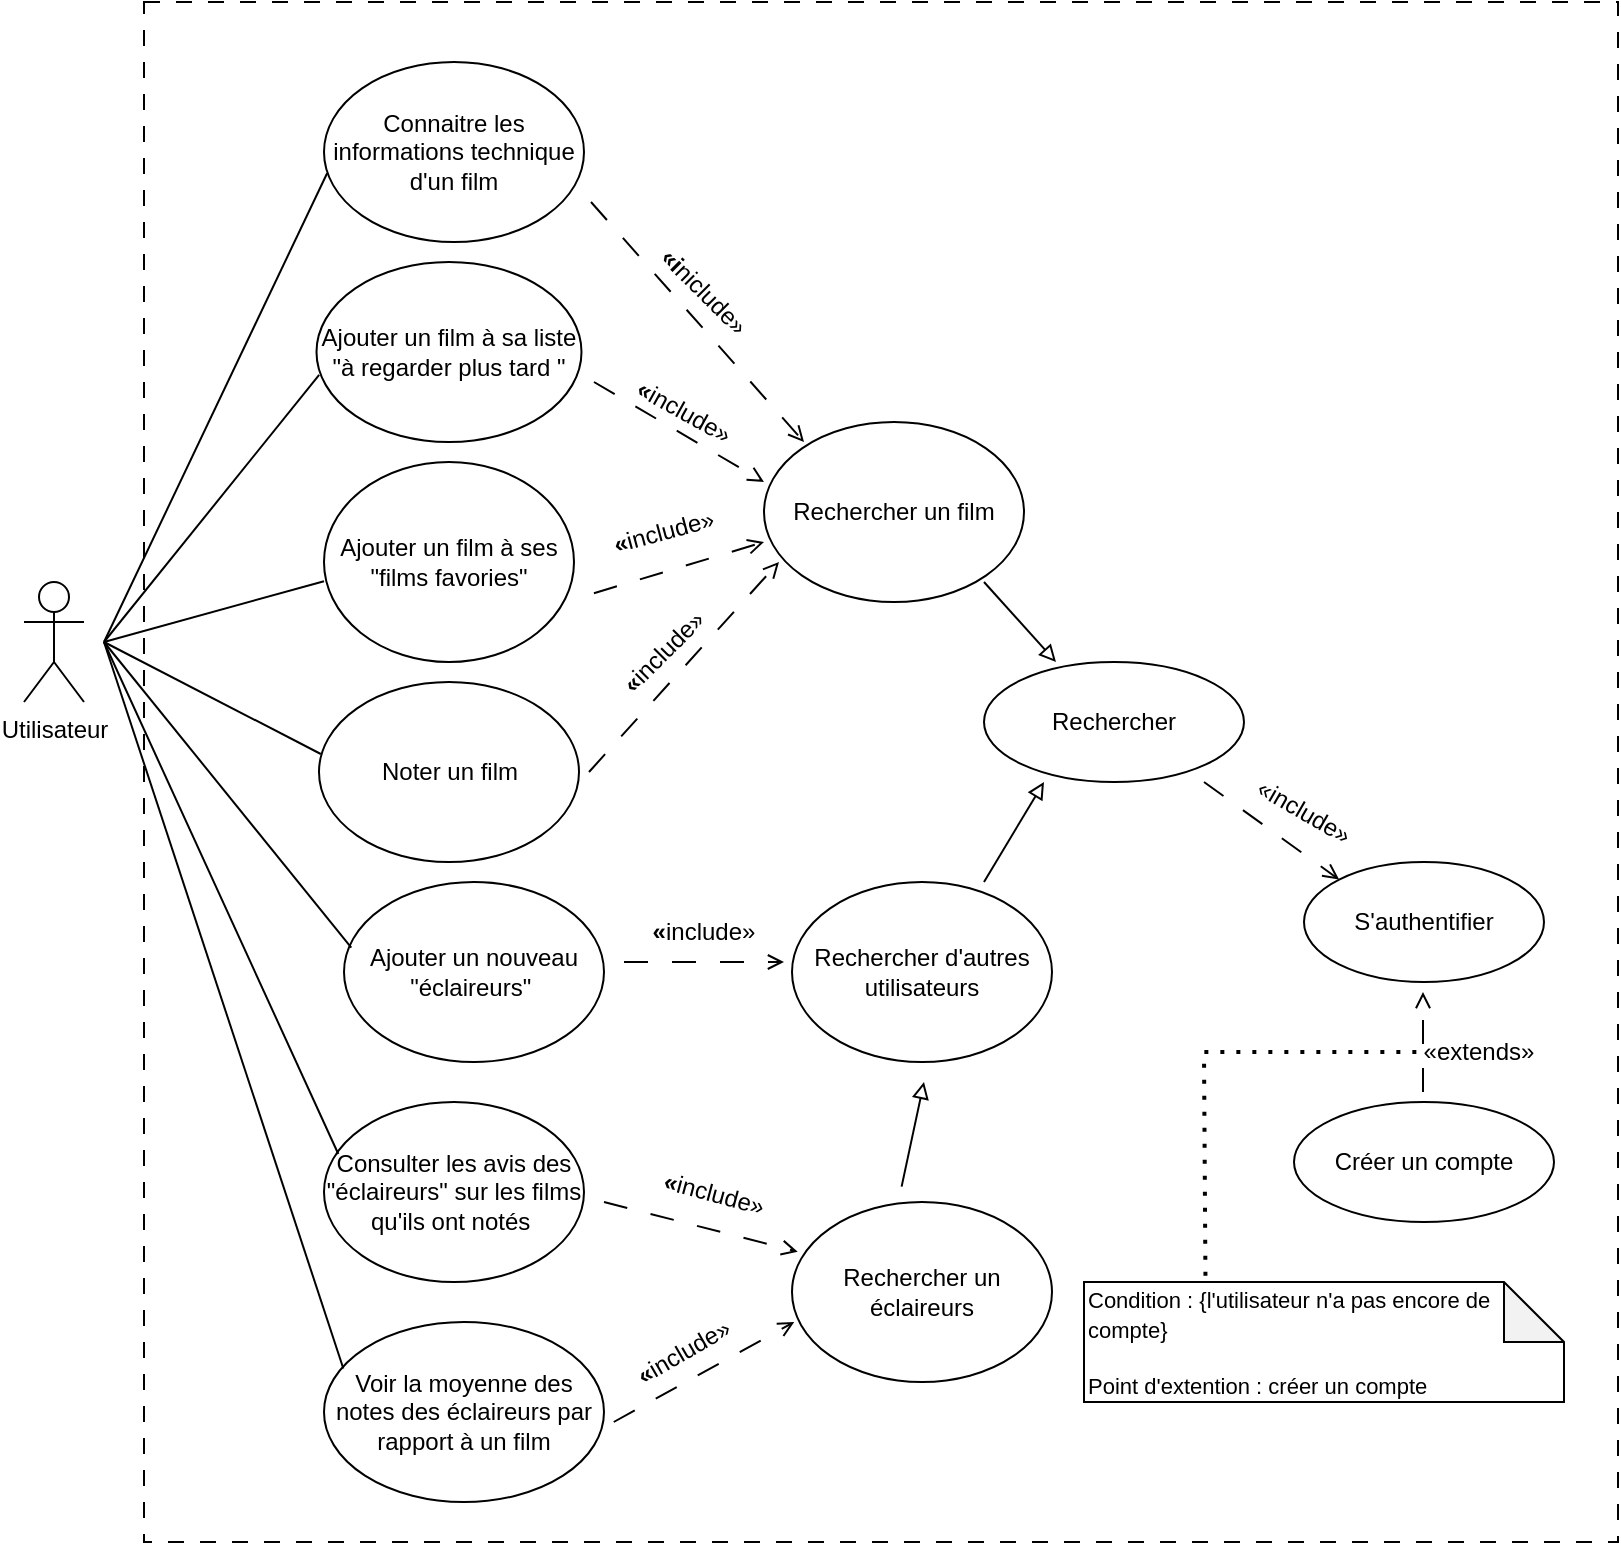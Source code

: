 <mxfile version="24.7.17">
  <diagram name="Page-1" id="VrH6cMHvCVDEhrqtHkwV">
    <mxGraphModel dx="1036" dy="1783" grid="1" gridSize="10" guides="1" tooltips="1" connect="1" arrows="1" fold="1" page="1" pageScale="1" pageWidth="827" pageHeight="1169" math="0" shadow="0">
      <root>
        <mxCell id="0" />
        <mxCell id="1" parent="0" />
        <mxCell id="nn7kCt6rPqkaCFHMMwmE-2" value="" style="rounded=0;whiteSpace=wrap;html=1;dashed=1;dashPattern=8 8;" parent="1" vertex="1">
          <mxGeometry x="90" y="-90" width="737" height="770" as="geometry" />
        </mxCell>
        <mxCell id="nn7kCt6rPqkaCFHMMwmE-3" value="Connaitre les informations technique d&#39;un film" style="ellipse;whiteSpace=wrap;html=1;" parent="1" vertex="1">
          <mxGeometry x="180" y="-60" width="130" height="90" as="geometry" />
        </mxCell>
        <mxCell id="nn7kCt6rPqkaCFHMMwmE-4" value="Noter un film" style="ellipse;whiteSpace=wrap;html=1;" parent="1" vertex="1">
          <mxGeometry x="177.5" y="250" width="130" height="90" as="geometry" />
        </mxCell>
        <mxCell id="nn7kCt6rPqkaCFHMMwmE-5" value="Consulter les avis des &quot;éclaireurs&quot; sur les films qu&#39;ils ont notés&amp;nbsp;" style="ellipse;whiteSpace=wrap;html=1;" parent="1" vertex="1">
          <mxGeometry x="180" y="460" width="130" height="90" as="geometry" />
        </mxCell>
        <mxCell id="nn7kCt6rPqkaCFHMMwmE-6" value="Rechercher un film" style="ellipse;whiteSpace=wrap;html=1;" parent="1" vertex="1">
          <mxGeometry x="400" y="120" width="130" height="90" as="geometry" />
        </mxCell>
        <mxCell id="nn7kCt6rPqkaCFHMMwmE-10" value="S&#39;authentifier" style="ellipse;whiteSpace=wrap;html=1;" parent="1" vertex="1">
          <mxGeometry x="670" y="340" width="120" height="60" as="geometry" />
        </mxCell>
        <mxCell id="nn7kCt6rPqkaCFHMMwmE-12" value="Ajouter un nouveau &quot;éclaireurs&quot;&amp;nbsp;" style="ellipse;whiteSpace=wrap;html=1;" parent="1" vertex="1">
          <mxGeometry x="190" y="350" width="130" height="90" as="geometry" />
        </mxCell>
        <mxCell id="Fjddjj9d4KbrgobwnhHL-3" value="Voir la moyenne des notes des éclaireurs par rapport à un film" style="ellipse;whiteSpace=wrap;html=1;" parent="1" vertex="1">
          <mxGeometry x="180" y="570" width="140" height="90" as="geometry" />
        </mxCell>
        <mxCell id="Fjddjj9d4KbrgobwnhHL-10" value="Ajouter un film à ses &quot;films favories&quot;" style="ellipse;whiteSpace=wrap;html=1;" parent="1" vertex="1">
          <mxGeometry x="180" y="140" width="125" height="100" as="geometry" />
        </mxCell>
        <mxCell id="Fjddjj9d4KbrgobwnhHL-14" value="Rechercher d&#39;autres utilisateurs" style="ellipse;whiteSpace=wrap;html=1;" parent="1" vertex="1">
          <mxGeometry x="414" y="350" width="130" height="90" as="geometry" />
        </mxCell>
        <mxCell id="Fjddjj9d4KbrgobwnhHL-20" value="Ajouter un film à sa liste &quot;à regarder plus tard &quot;" style="ellipse;whiteSpace=wrap;html=1;" parent="1" vertex="1">
          <mxGeometry x="176.25" y="40" width="132.5" height="90" as="geometry" />
        </mxCell>
        <mxCell id="i5Tq3qHVIuuWYWNGPW3--8" value="" style="endArrow=open;html=1;rounded=0;dashed=1;dashPattern=12 12;endFill=0;" edge="1" parent="1">
          <mxGeometry width="50" height="50" relative="1" as="geometry">
            <mxPoint x="315" y="100" as="sourcePoint" />
            <mxPoint x="400" y="150" as="targetPoint" />
          </mxGeometry>
        </mxCell>
        <mxCell id="i5Tq3qHVIuuWYWNGPW3--11" value="" style="endArrow=open;html=1;rounded=0;dashed=1;dashPattern=12 12;endFill=0;" edge="1" parent="1">
          <mxGeometry width="50" height="50" relative="1" as="geometry">
            <mxPoint x="313.5" y="10.01" as="sourcePoint" />
            <mxPoint x="420" y="130" as="targetPoint" />
          </mxGeometry>
        </mxCell>
        <mxCell id="i5Tq3qHVIuuWYWNGPW3--12" value="&lt;strong&gt;«i&lt;/strong&gt;niclude»" style="text;html=1;align=center;verticalAlign=middle;whiteSpace=wrap;rounded=0;rotation=45;" vertex="1" parent="1">
          <mxGeometry x="340" y="40" width="60" height="30" as="geometry" />
        </mxCell>
        <mxCell id="i5Tq3qHVIuuWYWNGPW3--14" value="" style="endArrow=open;html=1;rounded=0;dashed=1;dashPattern=12 12;endFill=0;" edge="1" parent="1">
          <mxGeometry width="50" height="50" relative="1" as="geometry">
            <mxPoint x="314.96" y="205.62" as="sourcePoint" />
            <mxPoint x="400" y="180" as="targetPoint" />
          </mxGeometry>
        </mxCell>
        <mxCell id="i5Tq3qHVIuuWYWNGPW3--15" value="&lt;strong&gt;«&lt;/strong&gt;include»" style="text;html=1;align=center;verticalAlign=middle;whiteSpace=wrap;rounded=0;rotation=-15;" vertex="1" parent="1">
          <mxGeometry x="320" y="160" width="60" height="30" as="geometry" />
        </mxCell>
        <mxCell id="i5Tq3qHVIuuWYWNGPW3--18" value="" style="endArrow=open;html=1;rounded=0;dashed=1;dashPattern=12 12;endFill=0;exitX=1;exitY=0.5;exitDx=0;exitDy=0;" edge="1" parent="1">
          <mxGeometry width="50" height="50" relative="1" as="geometry">
            <mxPoint x="312.5" y="295" as="sourcePoint" />
            <mxPoint x="407.5" y="190" as="targetPoint" />
          </mxGeometry>
        </mxCell>
        <mxCell id="i5Tq3qHVIuuWYWNGPW3--22" value="&lt;strong&gt;«&lt;/strong&gt;include»" style="text;html=1;align=center;verticalAlign=middle;whiteSpace=wrap;rounded=0;rotation=-45;" vertex="1" parent="1">
          <mxGeometry x="320" y="220" width="60" height="30" as="geometry" />
        </mxCell>
        <mxCell id="i5Tq3qHVIuuWYWNGPW3--23" value="Rechercher" style="ellipse;whiteSpace=wrap;html=1;" vertex="1" parent="1">
          <mxGeometry x="510" y="240" width="130" height="60" as="geometry" />
        </mxCell>
        <mxCell id="i5Tq3qHVIuuWYWNGPW3--24" value="Rechercher un éclaireurs" style="ellipse;whiteSpace=wrap;html=1;" vertex="1" parent="1">
          <mxGeometry x="414" y="510" width="130" height="90" as="geometry" />
        </mxCell>
        <mxCell id="i5Tq3qHVIuuWYWNGPW3--25" value="" style="endArrow=block;html=1;rounded=0;endFill=0;" edge="1" parent="1">
          <mxGeometry width="50" height="50" relative="1" as="geometry">
            <mxPoint x="510" y="200" as="sourcePoint" />
            <mxPoint x="546" y="240" as="targetPoint" />
          </mxGeometry>
        </mxCell>
        <mxCell id="i5Tq3qHVIuuWYWNGPW3--26" value="" style="endArrow=block;html=1;rounded=0;endFill=0;" edge="1" parent="1">
          <mxGeometry width="50" height="50" relative="1" as="geometry">
            <mxPoint x="510" y="350" as="sourcePoint" />
            <mxPoint x="540" y="300" as="targetPoint" />
          </mxGeometry>
        </mxCell>
        <mxCell id="i5Tq3qHVIuuWYWNGPW3--27" value="" style="endArrow=block;html=1;rounded=0;endFill=0;" edge="1" parent="1">
          <mxGeometry width="50" height="50" relative="1" as="geometry">
            <mxPoint x="468.798" y="502.317" as="sourcePoint" />
            <mxPoint x="480" y="450" as="targetPoint" />
          </mxGeometry>
        </mxCell>
        <mxCell id="i5Tq3qHVIuuWYWNGPW3--28" value="" style="endArrow=open;html=1;rounded=0;dashed=1;dashPattern=12 12;endFill=0;" edge="1" parent="1">
          <mxGeometry width="50" height="50" relative="1" as="geometry">
            <mxPoint x="330" y="390" as="sourcePoint" />
            <mxPoint x="410" y="390" as="targetPoint" />
          </mxGeometry>
        </mxCell>
        <mxCell id="i5Tq3qHVIuuWYWNGPW3--31" value="&lt;strong&gt;«&lt;/strong&gt;include»" style="text;html=1;align=center;verticalAlign=middle;whiteSpace=wrap;rounded=0;rotation=0;" vertex="1" parent="1">
          <mxGeometry x="340" y="360" width="60" height="30" as="geometry" />
        </mxCell>
        <mxCell id="i5Tq3qHVIuuWYWNGPW3--32" value="" style="endArrow=open;html=1;rounded=0;dashed=1;dashPattern=12 12;endFill=0;entryX=0.022;entryY=0.276;entryDx=0;entryDy=0;entryPerimeter=0;" edge="1" parent="1" target="i5Tq3qHVIuuWYWNGPW3--24">
          <mxGeometry width="50" height="50" relative="1" as="geometry">
            <mxPoint x="320.0" y="510" as="sourcePoint" />
            <mxPoint x="408.885" y="527.351" as="targetPoint" />
          </mxGeometry>
        </mxCell>
        <mxCell id="i5Tq3qHVIuuWYWNGPW3--33" value="" style="endArrow=open;html=1;rounded=0;dashed=1;dashPattern=12 12;endFill=0;entryX=0;entryY=0.5;entryDx=0;entryDy=0;" edge="1" parent="1">
          <mxGeometry width="50" height="50" relative="1" as="geometry">
            <mxPoint x="324.88" y="620" as="sourcePoint" />
            <mxPoint x="415.13" y="570" as="targetPoint" />
          </mxGeometry>
        </mxCell>
        <mxCell id="i5Tq3qHVIuuWYWNGPW3--34" value="&lt;strong&gt;«&lt;/strong&gt;include»" style="text;html=1;align=center;verticalAlign=middle;whiteSpace=wrap;rounded=0;rotation=15;" vertex="1" parent="1">
          <mxGeometry x="339.83" y="491.29" width="70" height="30" as="geometry" />
        </mxCell>
        <mxCell id="i5Tq3qHVIuuWYWNGPW3--35" value="&lt;strong&gt;«&lt;/strong&gt;include»" style="text;html=1;align=center;verticalAlign=middle;whiteSpace=wrap;rounded=0;rotation=-30;" vertex="1" parent="1">
          <mxGeometry x="330" y="570" width="60" height="30" as="geometry" />
        </mxCell>
        <mxCell id="i5Tq3qHVIuuWYWNGPW3--38" value="&lt;strong&gt;«&lt;/strong&gt;include»" style="text;html=1;align=center;verticalAlign=middle;whiteSpace=wrap;rounded=0;rotation=29;" vertex="1" parent="1">
          <mxGeometry x="330" y="100" width="60" height="30" as="geometry" />
        </mxCell>
        <mxCell id="i5Tq3qHVIuuWYWNGPW3--39" value="" style="endArrow=open;html=1;rounded=0;dashed=1;dashPattern=12 12;endFill=0;entryX=0;entryY=0;entryDx=0;entryDy=0;" edge="1" parent="1" target="nn7kCt6rPqkaCFHMMwmE-10">
          <mxGeometry width="50" height="50" relative="1" as="geometry">
            <mxPoint x="620" y="300" as="sourcePoint" />
            <mxPoint x="670" y="330" as="targetPoint" />
          </mxGeometry>
        </mxCell>
        <mxCell id="i5Tq3qHVIuuWYWNGPW3--40" value="«include»" style="text;html=1;align=center;verticalAlign=middle;whiteSpace=wrap;rounded=0;rotation=30;" vertex="1" parent="1">
          <mxGeometry x="640" y="300" width="60" height="30" as="geometry" />
        </mxCell>
        <mxCell id="i5Tq3qHVIuuWYWNGPW3--41" value="Créer un compte" style="ellipse;whiteSpace=wrap;html=1;" vertex="1" parent="1">
          <mxGeometry x="665" y="460" width="130" height="60" as="geometry" />
        </mxCell>
        <mxCell id="i5Tq3qHVIuuWYWNGPW3--44" value="" style="endArrow=open;html=1;rounded=0;dashed=1;dashPattern=12 12;endFill=0;entryX=0.5;entryY=1;entryDx=0;entryDy=0;" edge="1" parent="1">
          <mxGeometry width="50" height="50" relative="1" as="geometry">
            <mxPoint x="729.5" y="455" as="sourcePoint" />
            <mxPoint x="729.5" y="405" as="targetPoint" />
          </mxGeometry>
        </mxCell>
        <mxCell id="i5Tq3qHVIuuWYWNGPW3--45" value="«extends»" style="text;html=1;align=center;verticalAlign=middle;whiteSpace=wrap;rounded=0;rotation=0;" vertex="1" parent="1">
          <mxGeometry x="720" y="420" width="75" height="30" as="geometry" />
        </mxCell>
        <mxCell id="i5Tq3qHVIuuWYWNGPW3--46" value="&lt;font style=&quot;font-size: 11px;&quot;&gt;Condition : {l&#39;utilisateur n&#39;a pas encore de compte}&lt;/font&gt;&lt;div&gt;&lt;span style=&quot;font-size: 11px;&quot;&gt;&lt;br&gt;&lt;/span&gt;&lt;div style=&quot;font-size: 11px;&quot;&gt;&lt;font style=&quot;font-size: 11px;&quot;&gt;Point d&#39;extention : créer un compte&lt;/font&gt;&lt;/div&gt;&lt;/div&gt;" style="shape=note;whiteSpace=wrap;html=1;backgroundOutline=1;darkOpacity=0.05;align=left;" vertex="1" parent="1">
          <mxGeometry x="560" y="550" width="240" height="60" as="geometry" />
        </mxCell>
        <mxCell id="i5Tq3qHVIuuWYWNGPW3--48" value="" style="endArrow=none;dashed=1;html=1;dashPattern=1 3;strokeWidth=2;rounded=0;exitX=0.253;exitY=-0.053;exitDx=0;exitDy=0;exitPerimeter=0;" edge="1" parent="1" source="i5Tq3qHVIuuWYWNGPW3--46">
          <mxGeometry width="50" height="50" relative="1" as="geometry">
            <mxPoint x="610" y="480" as="sourcePoint" />
            <mxPoint x="730" y="435" as="targetPoint" />
            <Array as="points">
              <mxPoint x="620" y="435" />
            </Array>
          </mxGeometry>
        </mxCell>
        <mxCell id="i5Tq3qHVIuuWYWNGPW3--49" value="Utilisateur" style="shape=umlActor;verticalLabelPosition=bottom;verticalAlign=top;html=1;outlineConnect=0;" vertex="1" parent="1">
          <mxGeometry x="30" y="200" width="30" height="60" as="geometry" />
        </mxCell>
        <mxCell id="i5Tq3qHVIuuWYWNGPW3--50" value="" style="endArrow=none;html=1;rounded=0;entryX=0.012;entryY=0.618;entryDx=0;entryDy=0;entryPerimeter=0;" edge="1" parent="1" target="nn7kCt6rPqkaCFHMMwmE-3">
          <mxGeometry width="50" height="50" relative="1" as="geometry">
            <mxPoint x="70" y="230" as="sourcePoint" />
            <mxPoint x="120" y="150" as="targetPoint" />
          </mxGeometry>
        </mxCell>
        <mxCell id="i5Tq3qHVIuuWYWNGPW3--51" value="" style="endArrow=none;html=1;rounded=0;entryX=0.01;entryY=0.627;entryDx=0;entryDy=0;entryPerimeter=0;" edge="1" parent="1" target="Fjddjj9d4KbrgobwnhHL-20">
          <mxGeometry width="50" height="50" relative="1" as="geometry">
            <mxPoint x="70" y="230" as="sourcePoint" />
            <mxPoint x="192" y="6" as="targetPoint" />
          </mxGeometry>
        </mxCell>
        <mxCell id="i5Tq3qHVIuuWYWNGPW3--52" value="" style="endArrow=none;html=1;rounded=0;entryX=0;entryY=0.596;entryDx=0;entryDy=0;entryPerimeter=0;" edge="1" parent="1" target="Fjddjj9d4KbrgobwnhHL-10">
          <mxGeometry width="50" height="50" relative="1" as="geometry">
            <mxPoint x="70" y="230" as="sourcePoint" />
            <mxPoint x="188" y="106" as="targetPoint" />
          </mxGeometry>
        </mxCell>
        <mxCell id="i5Tq3qHVIuuWYWNGPW3--53" value="" style="endArrow=none;html=1;rounded=0;entryX=0.007;entryY=0.4;entryDx=0;entryDy=0;entryPerimeter=0;" edge="1" parent="1" target="nn7kCt6rPqkaCFHMMwmE-4">
          <mxGeometry width="50" height="50" relative="1" as="geometry">
            <mxPoint x="70" y="230" as="sourcePoint" />
            <mxPoint x="190" y="210" as="targetPoint" />
          </mxGeometry>
        </mxCell>
        <mxCell id="i5Tq3qHVIuuWYWNGPW3--54" value="" style="endArrow=none;html=1;rounded=0;entryX=0.028;entryY=0.364;entryDx=0;entryDy=0;entryPerimeter=0;" edge="1" parent="1" target="nn7kCt6rPqkaCFHMMwmE-12">
          <mxGeometry width="50" height="50" relative="1" as="geometry">
            <mxPoint x="70" y="230" as="sourcePoint" />
            <mxPoint x="188" y="296" as="targetPoint" />
          </mxGeometry>
        </mxCell>
        <mxCell id="i5Tq3qHVIuuWYWNGPW3--55" value="" style="endArrow=none;html=1;rounded=0;entryX=0.055;entryY=0.289;entryDx=0;entryDy=0;entryPerimeter=0;" edge="1" parent="1" target="nn7kCt6rPqkaCFHMMwmE-5">
          <mxGeometry width="50" height="50" relative="1" as="geometry">
            <mxPoint x="70" y="230" as="sourcePoint" />
            <mxPoint x="204" y="393" as="targetPoint" />
          </mxGeometry>
        </mxCell>
        <mxCell id="i5Tq3qHVIuuWYWNGPW3--56" value="" style="endArrow=none;html=1;rounded=0;entryX=0.069;entryY=0.258;entryDx=0;entryDy=0;entryPerimeter=0;" edge="1" parent="1" target="Fjddjj9d4KbrgobwnhHL-3">
          <mxGeometry width="50" height="50" relative="1" as="geometry">
            <mxPoint x="70" y="230" as="sourcePoint" />
            <mxPoint x="180" y="570" as="targetPoint" />
          </mxGeometry>
        </mxCell>
      </root>
    </mxGraphModel>
  </diagram>
</mxfile>
